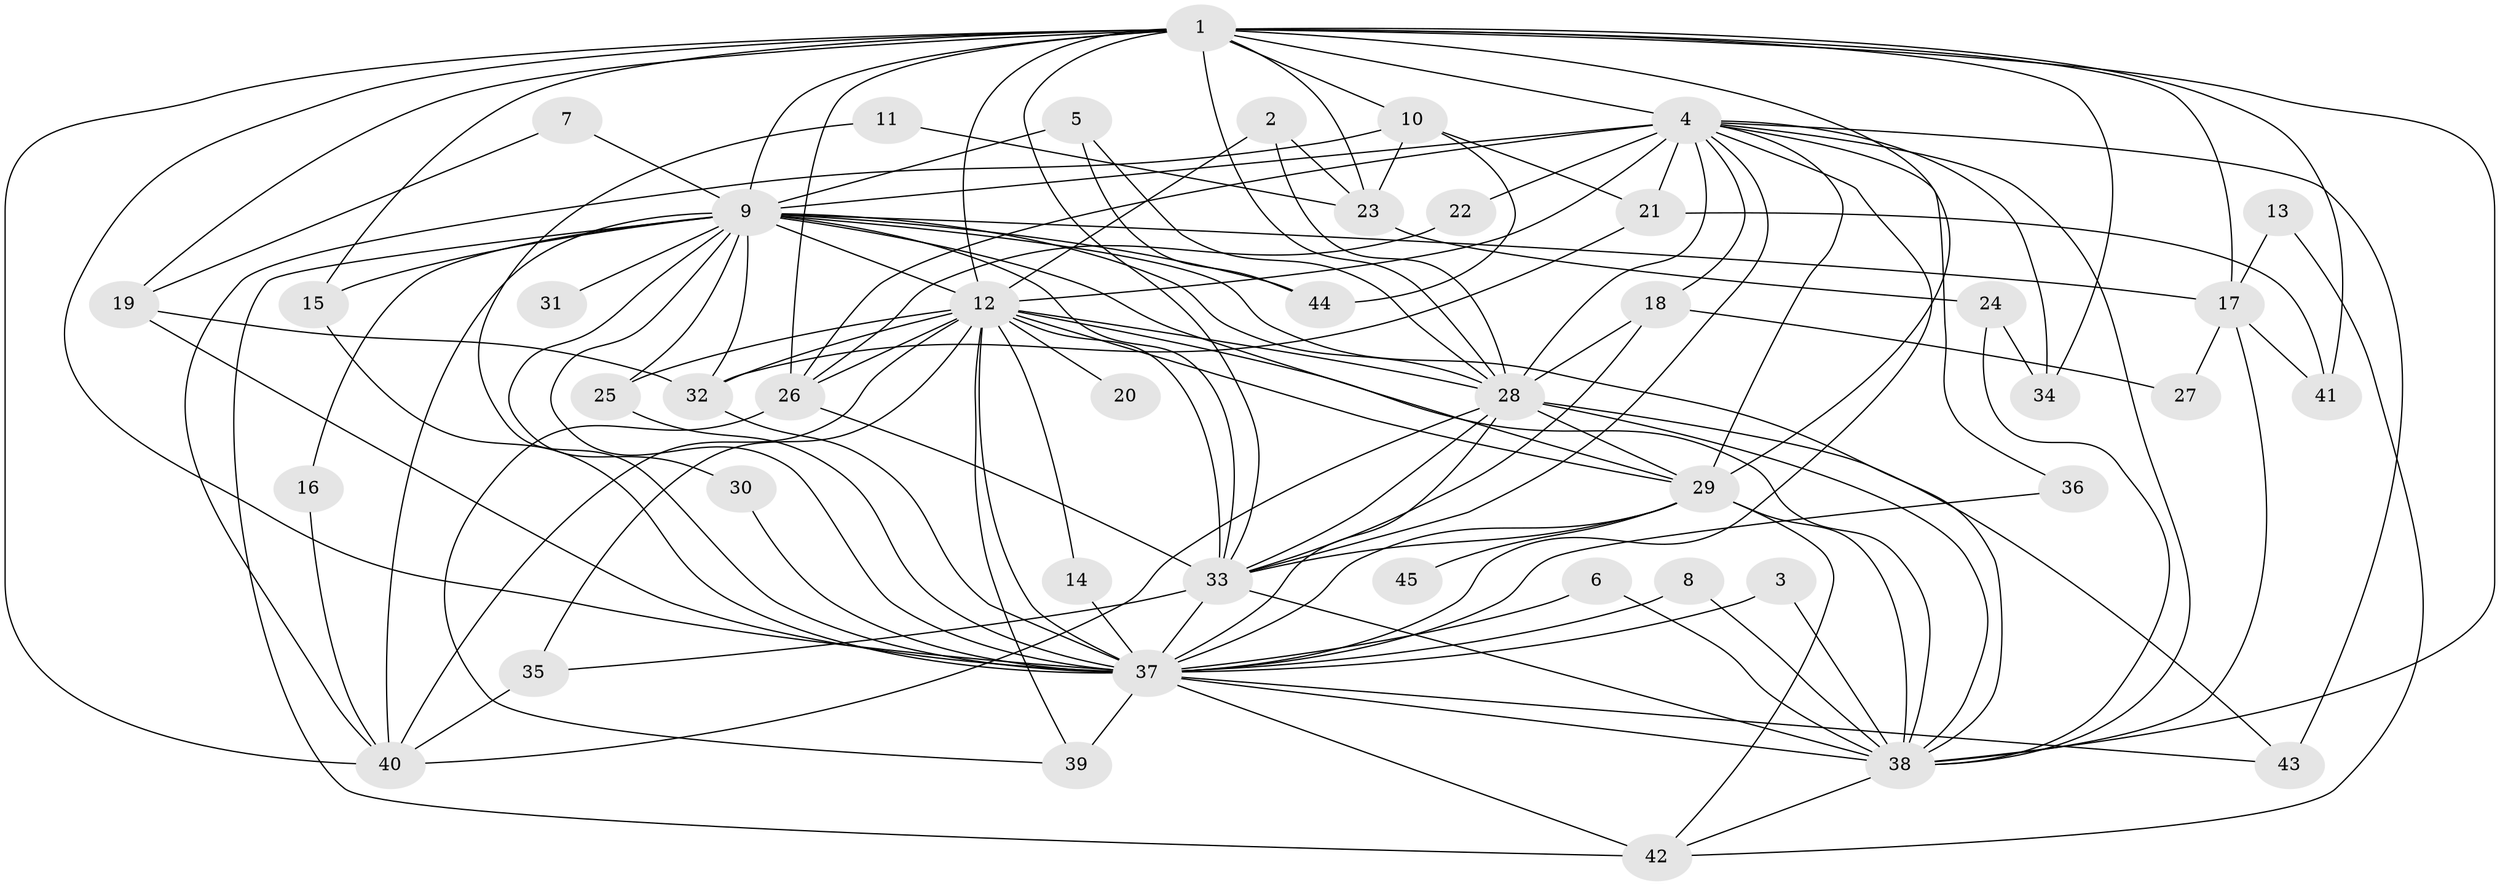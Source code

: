 // original degree distribution, {15: 0.022222222222222223, 19: 0.022222222222222223, 28: 0.011111111111111112, 18: 0.011111111111111112, 23: 0.011111111111111112, 25: 0.011111111111111112, 14: 0.011111111111111112, 20: 0.011111111111111112, 3: 0.18888888888888888, 5: 0.05555555555555555, 6: 0.022222222222222223, 2: 0.5777777777777777, 4: 0.022222222222222223, 7: 0.022222222222222223}
// Generated by graph-tools (version 1.1) at 2025/01/03/09/25 03:01:33]
// undirected, 45 vertices, 125 edges
graph export_dot {
graph [start="1"]
  node [color=gray90,style=filled];
  1;
  2;
  3;
  4;
  5;
  6;
  7;
  8;
  9;
  10;
  11;
  12;
  13;
  14;
  15;
  16;
  17;
  18;
  19;
  20;
  21;
  22;
  23;
  24;
  25;
  26;
  27;
  28;
  29;
  30;
  31;
  32;
  33;
  34;
  35;
  36;
  37;
  38;
  39;
  40;
  41;
  42;
  43;
  44;
  45;
  1 -- 4 [weight=3.0];
  1 -- 9 [weight=2.0];
  1 -- 10 [weight=2.0];
  1 -- 12 [weight=2.0];
  1 -- 15 [weight=1.0];
  1 -- 17 [weight=2.0];
  1 -- 19 [weight=1.0];
  1 -- 23 [weight=1.0];
  1 -- 26 [weight=2.0];
  1 -- 28 [weight=3.0];
  1 -- 29 [weight=2.0];
  1 -- 33 [weight=2.0];
  1 -- 34 [weight=3.0];
  1 -- 37 [weight=4.0];
  1 -- 38 [weight=3.0];
  1 -- 40 [weight=1.0];
  1 -- 41 [weight=1.0];
  2 -- 12 [weight=1.0];
  2 -- 23 [weight=1.0];
  2 -- 28 [weight=1.0];
  3 -- 37 [weight=1.0];
  3 -- 38 [weight=1.0];
  4 -- 9 [weight=1.0];
  4 -- 12 [weight=1.0];
  4 -- 18 [weight=1.0];
  4 -- 21 [weight=1.0];
  4 -- 22 [weight=2.0];
  4 -- 26 [weight=1.0];
  4 -- 28 [weight=1.0];
  4 -- 29 [weight=1.0];
  4 -- 33 [weight=1.0];
  4 -- 34 [weight=1.0];
  4 -- 36 [weight=1.0];
  4 -- 37 [weight=1.0];
  4 -- 38 [weight=1.0];
  4 -- 43 [weight=1.0];
  5 -- 9 [weight=1.0];
  5 -- 28 [weight=1.0];
  5 -- 44 [weight=1.0];
  6 -- 37 [weight=1.0];
  6 -- 38 [weight=1.0];
  7 -- 9 [weight=1.0];
  7 -- 19 [weight=1.0];
  8 -- 37 [weight=1.0];
  8 -- 38 [weight=1.0];
  9 -- 12 [weight=1.0];
  9 -- 15 [weight=1.0];
  9 -- 16 [weight=1.0];
  9 -- 17 [weight=1.0];
  9 -- 25 [weight=2.0];
  9 -- 28 [weight=3.0];
  9 -- 29 [weight=1.0];
  9 -- 30 [weight=1.0];
  9 -- 31 [weight=1.0];
  9 -- 32 [weight=1.0];
  9 -- 33 [weight=1.0];
  9 -- 37 [weight=1.0];
  9 -- 38 [weight=1.0];
  9 -- 40 [weight=1.0];
  9 -- 42 [weight=1.0];
  9 -- 44 [weight=1.0];
  10 -- 21 [weight=1.0];
  10 -- 23 [weight=1.0];
  10 -- 40 [weight=1.0];
  10 -- 44 [weight=1.0];
  11 -- 23 [weight=1.0];
  11 -- 37 [weight=1.0];
  12 -- 14 [weight=1.0];
  12 -- 20 [weight=1.0];
  12 -- 25 [weight=1.0];
  12 -- 26 [weight=1.0];
  12 -- 28 [weight=2.0];
  12 -- 29 [weight=1.0];
  12 -- 32 [weight=1.0];
  12 -- 33 [weight=1.0];
  12 -- 35 [weight=1.0];
  12 -- 37 [weight=1.0];
  12 -- 38 [weight=1.0];
  12 -- 39 [weight=1.0];
  12 -- 40 [weight=1.0];
  13 -- 17 [weight=1.0];
  13 -- 42 [weight=1.0];
  14 -- 37 [weight=2.0];
  15 -- 37 [weight=1.0];
  16 -- 40 [weight=1.0];
  17 -- 27 [weight=1.0];
  17 -- 38 [weight=1.0];
  17 -- 41 [weight=1.0];
  18 -- 27 [weight=1.0];
  18 -- 28 [weight=1.0];
  18 -- 33 [weight=1.0];
  19 -- 32 [weight=2.0];
  19 -- 37 [weight=1.0];
  21 -- 32 [weight=1.0];
  21 -- 41 [weight=1.0];
  22 -- 26 [weight=1.0];
  23 -- 24 [weight=1.0];
  24 -- 34 [weight=1.0];
  24 -- 38 [weight=1.0];
  25 -- 37 [weight=1.0];
  26 -- 33 [weight=1.0];
  26 -- 39 [weight=1.0];
  28 -- 29 [weight=1.0];
  28 -- 33 [weight=1.0];
  28 -- 37 [weight=1.0];
  28 -- 38 [weight=1.0];
  28 -- 40 [weight=2.0];
  28 -- 43 [weight=1.0];
  29 -- 33 [weight=2.0];
  29 -- 37 [weight=2.0];
  29 -- 38 [weight=1.0];
  29 -- 42 [weight=2.0];
  29 -- 45 [weight=1.0];
  30 -- 37 [weight=1.0];
  32 -- 37 [weight=1.0];
  33 -- 35 [weight=1.0];
  33 -- 37 [weight=1.0];
  33 -- 38 [weight=3.0];
  35 -- 40 [weight=1.0];
  36 -- 37 [weight=1.0];
  37 -- 38 [weight=2.0];
  37 -- 39 [weight=1.0];
  37 -- 42 [weight=1.0];
  37 -- 43 [weight=1.0];
  38 -- 42 [weight=1.0];
}
